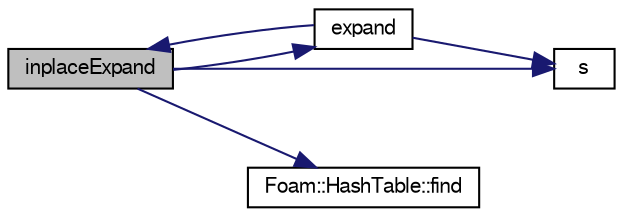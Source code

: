 digraph "inplaceExpand"
{
  bgcolor="transparent";
  edge [fontname="FreeSans",fontsize="10",labelfontname="FreeSans",labelfontsize="10"];
  node [fontname="FreeSans",fontsize="10",shape=record];
  rankdir="LR";
  Node33 [label="inplaceExpand",height=0.2,width=0.4,color="black", fillcolor="grey75", style="filled", fontcolor="black"];
  Node33 -> Node34 [color="midnightblue",fontsize="10",style="solid",fontname="FreeSans"];
  Node34 [label="expand",height=0.2,width=0.4,color="black",URL="$a21166.html#ad71b2438d1f3e1e22ecf86c379cb6c29",tooltip="Expand occurences of variables according to the mapping. "];
  Node34 -> Node33 [color="midnightblue",fontsize="10",style="solid",fontname="FreeSans"];
  Node34 -> Node35 [color="midnightblue",fontsize="10",style="solid",fontname="FreeSans"];
  Node35 [label="s",height=0.2,width=0.4,color="black",URL="$a18905.html#abb9c4233033fad2ad0206cd4adad3b9f"];
  Node33 -> Node36 [color="midnightblue",fontsize="10",style="solid",fontname="FreeSans"];
  Node36 [label="Foam::HashTable::find",height=0.2,width=0.4,color="black",URL="$a25702.html#a76b2c74ebd9f33fa9f76261b027ffc11",tooltip="Find and return an iterator set at the hashedEntry. "];
  Node33 -> Node35 [color="midnightblue",fontsize="10",style="solid",fontname="FreeSans"];
}
